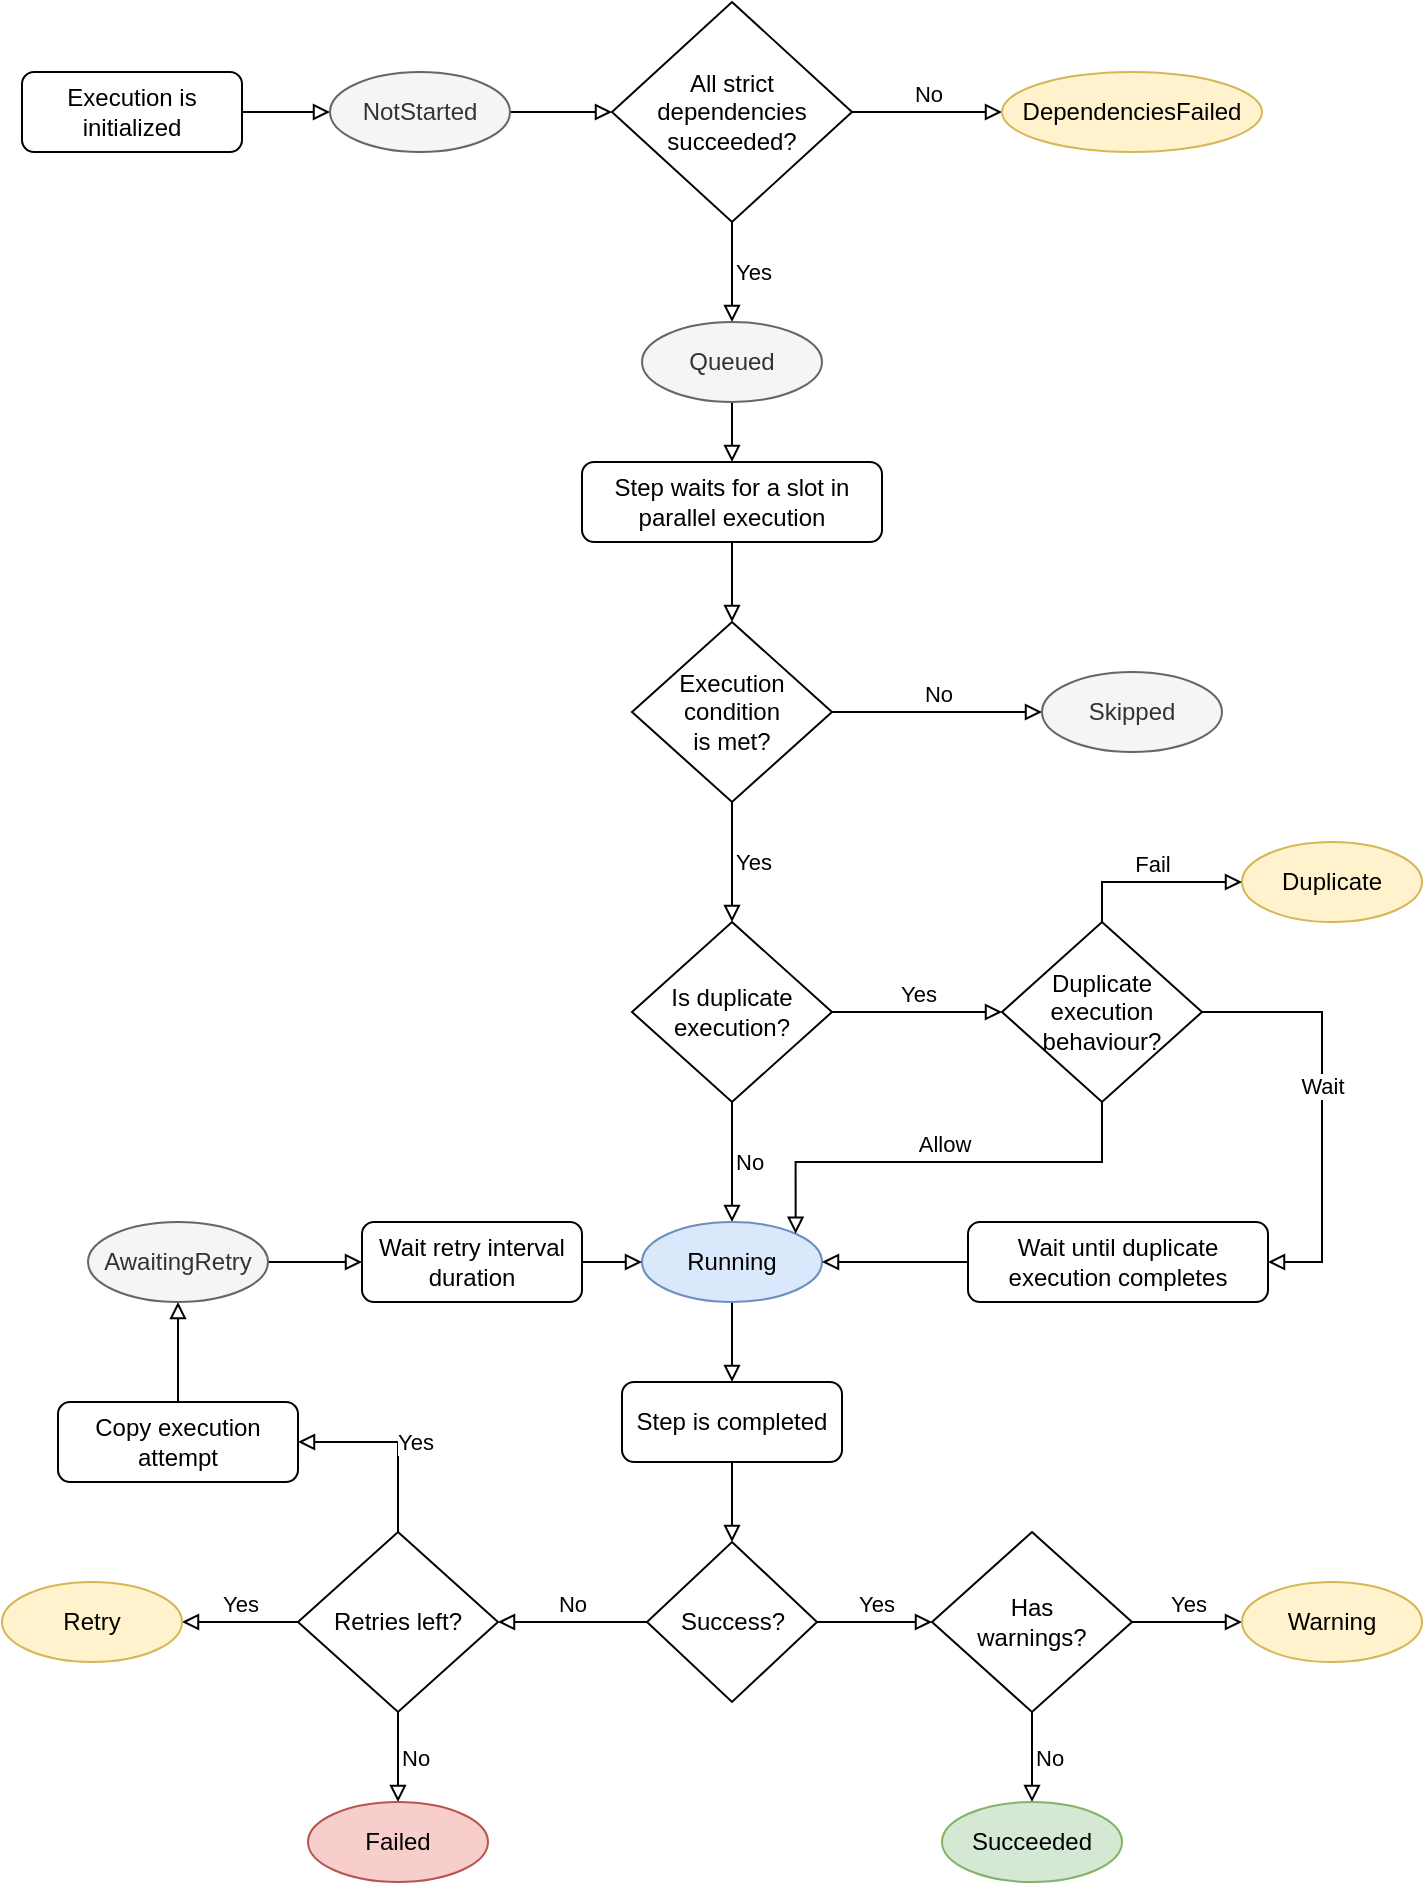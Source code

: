 <mxfile version="20.8.0" type="google"><diagram id="C5RBs43oDa-KdzZeNtuy" name="Page-1"><mxGraphModel grid="1" page="1" gridSize="10" guides="1" tooltips="1" connect="1" arrows="1" fold="1" pageScale="1" pageWidth="827" pageHeight="1169" math="0" shadow="0"><root><mxCell id="WIyWlLk6GJQsqaUBKTNV-0"/><mxCell id="WIyWlLk6GJQsqaUBKTNV-1" parent="WIyWlLk6GJQsqaUBKTNV-0"/><mxCell id="q5EUpjZeABIXbtmRWtNy-1" style="edgeStyle=orthogonalEdgeStyle;rounded=0;orthogonalLoop=1;jettySize=auto;html=1;entryX=0;entryY=0.5;entryDx=0;entryDy=0;endArrow=block;endFill=0;" edge="1" parent="WIyWlLk6GJQsqaUBKTNV-1" source="WIyWlLk6GJQsqaUBKTNV-3" target="q5EUpjZeABIXbtmRWtNy-0"><mxGeometry relative="1" as="geometry"/></mxCell><mxCell id="WIyWlLk6GJQsqaUBKTNV-3" value="Execution is initialized" style="rounded=1;whiteSpace=wrap;html=1;fontSize=12;glass=0;strokeWidth=1;shadow=0;fontStyle=0" vertex="1" parent="WIyWlLk6GJQsqaUBKTNV-1"><mxGeometry x="50" y="125" width="110" height="40" as="geometry"/></mxCell><mxCell id="q5EUpjZeABIXbtmRWtNy-3" style="edgeStyle=orthogonalEdgeStyle;rounded=0;orthogonalLoop=1;jettySize=auto;html=1;entryX=0;entryY=0.5;entryDx=0;entryDy=0;endArrow=block;endFill=0;" edge="1" parent="WIyWlLk6GJQsqaUBKTNV-1" source="q5EUpjZeABIXbtmRWtNy-0" target="q5EUpjZeABIXbtmRWtNy-2"><mxGeometry relative="1" as="geometry"/></mxCell><mxCell id="q5EUpjZeABIXbtmRWtNy-0" value="NotStarted" style="ellipse;whiteSpace=wrap;html=1;fillColor=#f5f5f5;fontColor=#333333;strokeColor=#666666;" vertex="1" parent="WIyWlLk6GJQsqaUBKTNV-1"><mxGeometry x="204" y="125" width="90" height="40" as="geometry"/></mxCell><mxCell id="q5EUpjZeABIXbtmRWtNy-7" value="No" style="edgeStyle=orthogonalEdgeStyle;rounded=0;orthogonalLoop=1;jettySize=auto;html=1;entryX=0;entryY=0.5;entryDx=0;entryDy=0;endArrow=block;endFill=0;exitX=1;exitY=0.5;exitDx=0;exitDy=0;labelPosition=center;verticalLabelPosition=top;align=center;verticalAlign=bottom;" edge="1" parent="WIyWlLk6GJQsqaUBKTNV-1" source="q5EUpjZeABIXbtmRWtNy-2" target="q5EUpjZeABIXbtmRWtNy-4"><mxGeometry relative="1" as="geometry"/></mxCell><mxCell id="q5EUpjZeABIXbtmRWtNy-10" value="Yes" style="edgeStyle=orthogonalEdgeStyle;rounded=0;orthogonalLoop=1;jettySize=auto;html=1;entryX=0.5;entryY=0;entryDx=0;entryDy=0;endArrow=block;endFill=0;labelPosition=right;verticalLabelPosition=middle;align=left;verticalAlign=middle;" edge="1" parent="WIyWlLk6GJQsqaUBKTNV-1" source="q5EUpjZeABIXbtmRWtNy-2" target="q5EUpjZeABIXbtmRWtNy-9"><mxGeometry relative="1" as="geometry"/></mxCell><mxCell id="q5EUpjZeABIXbtmRWtNy-2" value="All strict dependencies succeeded?" style="rhombus;whiteSpace=wrap;html=1;" vertex="1" parent="WIyWlLk6GJQsqaUBKTNV-1"><mxGeometry x="345" y="90" width="120" height="110" as="geometry"/></mxCell><mxCell id="q5EUpjZeABIXbtmRWtNy-4" value="DependenciesFailed" style="ellipse;whiteSpace=wrap;html=1;fillColor=#fff2cc;strokeColor=#d6b656;" vertex="1" parent="WIyWlLk6GJQsqaUBKTNV-1"><mxGeometry x="540" y="125" width="130" height="40" as="geometry"/></mxCell><mxCell id="q5EUpjZeABIXbtmRWtNy-12" style="edgeStyle=orthogonalEdgeStyle;rounded=0;orthogonalLoop=1;jettySize=auto;html=1;entryX=0.5;entryY=0;entryDx=0;entryDy=0;endArrow=block;endFill=0;" edge="1" parent="WIyWlLk6GJQsqaUBKTNV-1" source="q5EUpjZeABIXbtmRWtNy-9" target="q5EUpjZeABIXbtmRWtNy-11"><mxGeometry relative="1" as="geometry"/></mxCell><mxCell id="q5EUpjZeABIXbtmRWtNy-9" value="Queued" style="ellipse;whiteSpace=wrap;html=1;fillColor=#f5f5f5;fontColor=#333333;strokeColor=#666666;" vertex="1" parent="WIyWlLk6GJQsqaUBKTNV-1"><mxGeometry x="360" y="250" width="90" height="40" as="geometry"/></mxCell><mxCell id="q5EUpjZeABIXbtmRWtNy-14" style="edgeStyle=orthogonalEdgeStyle;rounded=0;orthogonalLoop=1;jettySize=auto;html=1;entryX=0.5;entryY=0;entryDx=0;entryDy=0;endArrow=block;endFill=0;" edge="1" parent="WIyWlLk6GJQsqaUBKTNV-1" source="q5EUpjZeABIXbtmRWtNy-11" target="q5EUpjZeABIXbtmRWtNy-13"><mxGeometry relative="1" as="geometry"/></mxCell><mxCell id="q5EUpjZeABIXbtmRWtNy-11" value="Step waits for a slot in parallel execution" style="rounded=1;whiteSpace=wrap;html=1;fontSize=12;glass=0;strokeWidth=1;shadow=0;fontStyle=0" vertex="1" parent="WIyWlLk6GJQsqaUBKTNV-1"><mxGeometry x="330" y="320" width="150" height="40" as="geometry"/></mxCell><mxCell id="q5EUpjZeABIXbtmRWtNy-16" value="No" style="edgeStyle=orthogonalEdgeStyle;rounded=0;orthogonalLoop=1;jettySize=auto;html=1;entryX=0;entryY=0.5;entryDx=0;entryDy=0;endArrow=block;endFill=0;labelPosition=center;verticalLabelPosition=top;align=center;verticalAlign=bottom;" edge="1" parent="WIyWlLk6GJQsqaUBKTNV-1" source="q5EUpjZeABIXbtmRWtNy-13" target="q5EUpjZeABIXbtmRWtNy-15"><mxGeometry relative="1" as="geometry"/></mxCell><mxCell id="q5EUpjZeABIXbtmRWtNy-19" value="Yes" style="edgeStyle=orthogonalEdgeStyle;rounded=0;orthogonalLoop=1;jettySize=auto;html=1;entryX=0.5;entryY=0;entryDx=0;entryDy=0;endArrow=block;endFill=0;labelPosition=right;verticalLabelPosition=middle;align=left;verticalAlign=middle;" edge="1" parent="WIyWlLk6GJQsqaUBKTNV-1" source="q5EUpjZeABIXbtmRWtNy-13" target="q5EUpjZeABIXbtmRWtNy-18"><mxGeometry relative="1" as="geometry"/></mxCell><mxCell id="q5EUpjZeABIXbtmRWtNy-13" value="Execution&lt;br&gt;condition&lt;br&gt;is met?" style="rhombus;whiteSpace=wrap;html=1;" vertex="1" parent="WIyWlLk6GJQsqaUBKTNV-1"><mxGeometry x="355" y="400" width="100" height="90" as="geometry"/></mxCell><mxCell id="q5EUpjZeABIXbtmRWtNy-15" value="Skipped" style="ellipse;whiteSpace=wrap;html=1;fillColor=#f5f5f5;fontColor=#333333;strokeColor=#666666;" vertex="1" parent="WIyWlLk6GJQsqaUBKTNV-1"><mxGeometry x="560" y="425" width="90" height="40" as="geometry"/></mxCell><mxCell id="q5EUpjZeABIXbtmRWtNy-20" value="Yes" style="edgeStyle=orthogonalEdgeStyle;rounded=0;orthogonalLoop=1;jettySize=auto;html=1;entryX=0;entryY=0.5;entryDx=0;entryDy=0;endArrow=block;endFill=0;labelPosition=center;verticalLabelPosition=top;align=center;verticalAlign=bottom;" edge="1" parent="WIyWlLk6GJQsqaUBKTNV-1" source="q5EUpjZeABIXbtmRWtNy-18" target="DwSYfIpc7V9lyphXX_Wn-0"><mxGeometry relative="1" as="geometry"><mxPoint x="560" y="580" as="targetPoint"/></mxGeometry></mxCell><mxCell id="q5EUpjZeABIXbtmRWtNy-22" value="No" style="edgeStyle=orthogonalEdgeStyle;rounded=0;orthogonalLoop=1;jettySize=auto;html=1;entryX=0.5;entryY=0;entryDx=0;entryDy=0;endArrow=block;endFill=0;labelPosition=right;verticalLabelPosition=middle;align=left;verticalAlign=middle;" edge="1" parent="WIyWlLk6GJQsqaUBKTNV-1" source="q5EUpjZeABIXbtmRWtNy-18" target="q5EUpjZeABIXbtmRWtNy-21"><mxGeometry relative="1" as="geometry"/></mxCell><mxCell id="q5EUpjZeABIXbtmRWtNy-18" value="Is duplicate execution?" style="rhombus;whiteSpace=wrap;html=1;" vertex="1" parent="WIyWlLk6GJQsqaUBKTNV-1"><mxGeometry x="355" y="550" width="100" height="90" as="geometry"/></mxCell><mxCell id="q5EUpjZeABIXbtmRWtNy-25" style="edgeStyle=orthogonalEdgeStyle;rounded=0;orthogonalLoop=1;jettySize=auto;html=1;entryX=0.5;entryY=0;entryDx=0;entryDy=0;endArrow=block;endFill=0;" edge="1" parent="WIyWlLk6GJQsqaUBKTNV-1" source="q5EUpjZeABIXbtmRWtNy-21" target="q5EUpjZeABIXbtmRWtNy-24"><mxGeometry relative="1" as="geometry"/></mxCell><mxCell id="q5EUpjZeABIXbtmRWtNy-21" value="Running" style="ellipse;whiteSpace=wrap;html=1;fillColor=#dae8fc;strokeColor=#6c8ebf;" vertex="1" parent="WIyWlLk6GJQsqaUBKTNV-1"><mxGeometry x="360" y="700" width="90" height="40" as="geometry"/></mxCell><mxCell id="q5EUpjZeABIXbtmRWtNy-29" value="Yes" style="edgeStyle=orthogonalEdgeStyle;rounded=0;orthogonalLoop=1;jettySize=auto;html=1;entryX=0;entryY=0.5;entryDx=0;entryDy=0;endArrow=block;endFill=0;labelPosition=center;verticalLabelPosition=top;align=center;verticalAlign=bottom;" edge="1" parent="WIyWlLk6GJQsqaUBKTNV-1" source="q5EUpjZeABIXbtmRWtNy-23" target="q5EUpjZeABIXbtmRWtNy-28"><mxGeometry relative="1" as="geometry"/></mxCell><mxCell id="q5EUpjZeABIXbtmRWtNy-36" value="No" style="edgeStyle=orthogonalEdgeStyle;rounded=0;orthogonalLoop=1;jettySize=auto;html=1;entryX=1;entryY=0.5;entryDx=0;entryDy=0;endArrow=block;endFill=0;labelPosition=center;verticalLabelPosition=top;align=center;verticalAlign=bottom;" edge="1" parent="WIyWlLk6GJQsqaUBKTNV-1" source="q5EUpjZeABIXbtmRWtNy-23" target="q5EUpjZeABIXbtmRWtNy-35"><mxGeometry relative="1" as="geometry"/></mxCell><mxCell id="q5EUpjZeABIXbtmRWtNy-23" value="Success?" style="rhombus;whiteSpace=wrap;html=1;" vertex="1" parent="WIyWlLk6GJQsqaUBKTNV-1"><mxGeometry x="362.5" y="860" width="85" height="80" as="geometry"/></mxCell><mxCell id="q5EUpjZeABIXbtmRWtNy-26" style="edgeStyle=orthogonalEdgeStyle;rounded=0;orthogonalLoop=1;jettySize=auto;html=1;entryX=0.5;entryY=0;entryDx=0;entryDy=0;endArrow=block;endFill=0;" edge="1" parent="WIyWlLk6GJQsqaUBKTNV-1" source="q5EUpjZeABIXbtmRWtNy-24" target="q5EUpjZeABIXbtmRWtNy-23"><mxGeometry relative="1" as="geometry"/></mxCell><mxCell id="q5EUpjZeABIXbtmRWtNy-24" value="Step is completed" style="rounded=1;whiteSpace=wrap;html=1;fontSize=12;glass=0;strokeWidth=1;shadow=0;fontStyle=0" vertex="1" parent="WIyWlLk6GJQsqaUBKTNV-1"><mxGeometry x="350" y="780" width="110" height="40" as="geometry"/></mxCell><mxCell id="q5EUpjZeABIXbtmRWtNy-32" value="Yes" style="edgeStyle=orthogonalEdgeStyle;rounded=0;orthogonalLoop=1;jettySize=auto;html=1;entryX=0;entryY=0.5;entryDx=0;entryDy=0;endArrow=block;endFill=0;labelPosition=center;verticalLabelPosition=top;align=center;verticalAlign=bottom;" edge="1" parent="WIyWlLk6GJQsqaUBKTNV-1" source="q5EUpjZeABIXbtmRWtNy-28" target="q5EUpjZeABIXbtmRWtNy-30"><mxGeometry relative="1" as="geometry"/></mxCell><mxCell id="q5EUpjZeABIXbtmRWtNy-33" value="No" style="edgeStyle=orthogonalEdgeStyle;rounded=0;orthogonalLoop=1;jettySize=auto;html=1;entryX=0.5;entryY=0;entryDx=0;entryDy=0;endArrow=block;endFill=0;labelPosition=right;verticalLabelPosition=middle;align=left;verticalAlign=middle;" edge="1" parent="WIyWlLk6GJQsqaUBKTNV-1" source="q5EUpjZeABIXbtmRWtNy-28" target="q5EUpjZeABIXbtmRWtNy-31"><mxGeometry relative="1" as="geometry"/></mxCell><mxCell id="q5EUpjZeABIXbtmRWtNy-28" value="Has&lt;br&gt;warnings?" style="rhombus;whiteSpace=wrap;html=1;" vertex="1" parent="WIyWlLk6GJQsqaUBKTNV-1"><mxGeometry x="505" y="855" width="100" height="90" as="geometry"/></mxCell><mxCell id="q5EUpjZeABIXbtmRWtNy-30" value="Warning" style="ellipse;whiteSpace=wrap;html=1;fillColor=#fff2cc;strokeColor=#d6b656;" vertex="1" parent="WIyWlLk6GJQsqaUBKTNV-1"><mxGeometry x="660" y="880" width="90" height="40" as="geometry"/></mxCell><mxCell id="q5EUpjZeABIXbtmRWtNy-31" value="Succeeded" style="ellipse;whiteSpace=wrap;html=1;fillColor=#d5e8d4;strokeColor=#82b366;" vertex="1" parent="WIyWlLk6GJQsqaUBKTNV-1"><mxGeometry x="510" y="990" width="90" height="40" as="geometry"/></mxCell><mxCell id="q5EUpjZeABIXbtmRWtNy-38" value="No" style="edgeStyle=orthogonalEdgeStyle;rounded=0;orthogonalLoop=1;jettySize=auto;html=1;entryX=0.5;entryY=0;entryDx=0;entryDy=0;endArrow=block;endFill=0;labelPosition=right;verticalLabelPosition=middle;align=left;verticalAlign=middle;" edge="1" parent="WIyWlLk6GJQsqaUBKTNV-1" source="q5EUpjZeABIXbtmRWtNy-35" target="q5EUpjZeABIXbtmRWtNy-37"><mxGeometry relative="1" as="geometry"/></mxCell><mxCell id="q5EUpjZeABIXbtmRWtNy-41" value="Yes" style="edgeStyle=orthogonalEdgeStyle;rounded=0;orthogonalLoop=1;jettySize=auto;html=1;entryX=1;entryY=0.5;entryDx=0;entryDy=0;endArrow=block;endFill=0;labelPosition=center;verticalLabelPosition=top;align=center;verticalAlign=bottom;" edge="1" parent="WIyWlLk6GJQsqaUBKTNV-1" source="q5EUpjZeABIXbtmRWtNy-35" target="q5EUpjZeABIXbtmRWtNy-42"><mxGeometry relative="1" as="geometry"><mxPoint x="132" y="900" as="targetPoint"/></mxGeometry></mxCell><mxCell id="q5EUpjZeABIXbtmRWtNy-44" value="Yes" style="edgeStyle=orthogonalEdgeStyle;rounded=0;orthogonalLoop=1;jettySize=auto;html=1;entryX=1;entryY=0.5;entryDx=0;entryDy=0;endArrow=block;endFill=0;labelPosition=right;verticalLabelPosition=middle;align=left;verticalAlign=middle;" edge="1" parent="WIyWlLk6GJQsqaUBKTNV-1" source="q5EUpjZeABIXbtmRWtNy-35" target="q5EUpjZeABIXbtmRWtNy-43"><mxGeometry relative="1" as="geometry"/></mxCell><mxCell id="q5EUpjZeABIXbtmRWtNy-35" value="Retries left?" style="rhombus;whiteSpace=wrap;html=1;" vertex="1" parent="WIyWlLk6GJQsqaUBKTNV-1"><mxGeometry x="188" y="855" width="100" height="90" as="geometry"/></mxCell><mxCell id="q5EUpjZeABIXbtmRWtNy-37" value="Failed" style="ellipse;whiteSpace=wrap;html=1;fillColor=#f8cecc;strokeColor=#b85450;" vertex="1" parent="WIyWlLk6GJQsqaUBKTNV-1"><mxGeometry x="193" y="990" width="90" height="40" as="geometry"/></mxCell><mxCell id="q5EUpjZeABIXbtmRWtNy-42" value="Retry" style="ellipse;whiteSpace=wrap;html=1;fillColor=#fff2cc;strokeColor=#d6b656;" vertex="1" parent="WIyWlLk6GJQsqaUBKTNV-1"><mxGeometry x="40" y="880" width="90" height="40" as="geometry"/></mxCell><mxCell id="q5EUpjZeABIXbtmRWtNy-46" style="edgeStyle=orthogonalEdgeStyle;rounded=0;orthogonalLoop=1;jettySize=auto;html=1;entryX=0.5;entryY=1;entryDx=0;entryDy=0;endArrow=block;endFill=0;" edge="1" parent="WIyWlLk6GJQsqaUBKTNV-1" source="q5EUpjZeABIXbtmRWtNy-43" target="q5EUpjZeABIXbtmRWtNy-45"><mxGeometry relative="1" as="geometry"/></mxCell><mxCell id="q5EUpjZeABIXbtmRWtNy-43" value="Copy execution attempt" style="rounded=1;whiteSpace=wrap;html=1;fontSize=12;glass=0;strokeWidth=1;shadow=0;fontStyle=0" vertex="1" parent="WIyWlLk6GJQsqaUBKTNV-1"><mxGeometry x="68" y="790" width="120" height="40" as="geometry"/></mxCell><mxCell id="q5EUpjZeABIXbtmRWtNy-48" style="edgeStyle=orthogonalEdgeStyle;rounded=0;orthogonalLoop=1;jettySize=auto;html=1;entryX=0;entryY=0.5;entryDx=0;entryDy=0;endArrow=block;endFill=0;" edge="1" parent="WIyWlLk6GJQsqaUBKTNV-1" source="q5EUpjZeABIXbtmRWtNy-45" target="q5EUpjZeABIXbtmRWtNy-47"><mxGeometry relative="1" as="geometry"/></mxCell><mxCell id="q5EUpjZeABIXbtmRWtNy-45" value="AwaitingRetry" style="ellipse;whiteSpace=wrap;html=1;fillColor=#f5f5f5;fontColor=#333333;strokeColor=#666666;" vertex="1" parent="WIyWlLk6GJQsqaUBKTNV-1"><mxGeometry x="83" y="700" width="90" height="40" as="geometry"/></mxCell><mxCell id="q5EUpjZeABIXbtmRWtNy-49" style="edgeStyle=orthogonalEdgeStyle;rounded=0;orthogonalLoop=1;jettySize=auto;html=1;entryX=0;entryY=0.5;entryDx=0;entryDy=0;endArrow=block;endFill=0;" edge="1" parent="WIyWlLk6GJQsqaUBKTNV-1" source="q5EUpjZeABIXbtmRWtNy-47" target="q5EUpjZeABIXbtmRWtNy-21"><mxGeometry relative="1" as="geometry"/></mxCell><mxCell id="q5EUpjZeABIXbtmRWtNy-47" value="Wait retry interval duration" style="rounded=1;whiteSpace=wrap;html=1;fontSize=12;glass=0;strokeWidth=1;shadow=0;fontStyle=0" vertex="1" parent="WIyWlLk6GJQsqaUBKTNV-1"><mxGeometry x="220" y="700" width="110" height="40" as="geometry"/></mxCell><mxCell id="DwSYfIpc7V9lyphXX_Wn-0" value="Duplicate&lt;br&gt;execution&lt;br&gt;behaviour?" style="rhombus;whiteSpace=wrap;html=1;" vertex="1" parent="WIyWlLk6GJQsqaUBKTNV-1"><mxGeometry x="540" y="550" width="100" height="90" as="geometry"/></mxCell><mxCell id="DwSYfIpc7V9lyphXX_Wn-1" value="Duplicate" style="ellipse;whiteSpace=wrap;html=1;fillColor=#fff2cc;strokeColor=#d6b656;" vertex="1" parent="WIyWlLk6GJQsqaUBKTNV-1"><mxGeometry x="660" y="510" width="90" height="40" as="geometry"/></mxCell><mxCell id="DwSYfIpc7V9lyphXX_Wn-2" value="Fail" style="edgeStyle=orthogonalEdgeStyle;rounded=0;orthogonalLoop=1;jettySize=auto;html=1;endArrow=block;endFill=0;labelPosition=center;verticalLabelPosition=top;align=center;verticalAlign=bottom;exitX=0.5;exitY=0;exitDx=0;exitDy=0;entryX=0;entryY=0.5;entryDx=0;entryDy=0;" edge="1" parent="WIyWlLk6GJQsqaUBKTNV-1" source="DwSYfIpc7V9lyphXX_Wn-0" target="DwSYfIpc7V9lyphXX_Wn-1"><mxGeometry relative="1" as="geometry"><mxPoint x="670" y="600" as="sourcePoint"/><mxPoint x="730" y="580" as="targetPoint"/></mxGeometry></mxCell><mxCell id="DwSYfIpc7V9lyphXX_Wn-3" value="Allow" style="edgeStyle=orthogonalEdgeStyle;rounded=0;orthogonalLoop=1;jettySize=auto;html=1;endArrow=block;endFill=0;labelPosition=center;verticalLabelPosition=top;align=center;verticalAlign=bottom;exitX=0.5;exitY=1;exitDx=0;exitDy=0;entryX=1;entryY=0;entryDx=0;entryDy=0;" edge="1" parent="WIyWlLk6GJQsqaUBKTNV-1" source="DwSYfIpc7V9lyphXX_Wn-0" target="q5EUpjZeABIXbtmRWtNy-21"><mxGeometry relative="1" as="geometry"><mxPoint x="600" y="670" as="sourcePoint"/><mxPoint x="670" y="650" as="targetPoint"/></mxGeometry></mxCell><mxCell id="DwSYfIpc7V9lyphXX_Wn-4" value="Wait until duplicate execution completes" style="rounded=1;whiteSpace=wrap;html=1;fontSize=12;glass=0;strokeWidth=1;shadow=0;fontStyle=0" vertex="1" parent="WIyWlLk6GJQsqaUBKTNV-1"><mxGeometry x="523" y="700" width="150" height="40" as="geometry"/></mxCell><mxCell id="DwSYfIpc7V9lyphXX_Wn-5" value="Wait" style="edgeStyle=orthogonalEdgeStyle;rounded=0;orthogonalLoop=1;jettySize=auto;html=1;endArrow=block;endFill=0;labelPosition=center;verticalLabelPosition=top;align=center;verticalAlign=bottom;exitX=1;exitY=0.5;exitDx=0;exitDy=0;entryX=1;entryY=0.5;entryDx=0;entryDy=0;" edge="1" parent="WIyWlLk6GJQsqaUBKTNV-1" source="DwSYfIpc7V9lyphXX_Wn-0" target="DwSYfIpc7V9lyphXX_Wn-4"><mxGeometry relative="1" as="geometry"><mxPoint x="680" y="610" as="sourcePoint"/><mxPoint x="750" y="590" as="targetPoint"/><Array as="points"><mxPoint x="700" y="595"/><mxPoint x="700" y="720"/></Array></mxGeometry></mxCell><mxCell id="DwSYfIpc7V9lyphXX_Wn-6" style="edgeStyle=orthogonalEdgeStyle;rounded=0;orthogonalLoop=1;jettySize=auto;html=1;entryX=1;entryY=0.5;entryDx=0;entryDy=0;endArrow=block;endFill=0;exitX=0;exitY=0.5;exitDx=0;exitDy=0;" edge="1" parent="WIyWlLk6GJQsqaUBKTNV-1" source="DwSYfIpc7V9lyphXX_Wn-4" target="q5EUpjZeABIXbtmRWtNy-21"><mxGeometry relative="1" as="geometry"><mxPoint x="415" y="370" as="sourcePoint"/><mxPoint x="415" y="410" as="targetPoint"/></mxGeometry></mxCell></root></mxGraphModel></diagram></mxfile>